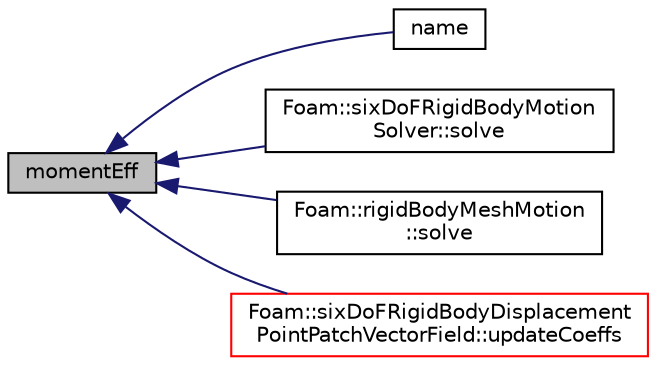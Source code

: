 digraph "momentEff"
{
  bgcolor="transparent";
  edge [fontname="Helvetica",fontsize="10",labelfontname="Helvetica",labelfontsize="10"];
  node [fontname="Helvetica",fontsize="10",shape=record];
  rankdir="LR";
  Node1 [label="momentEff",height=0.2,width=0.4,color="black", fillcolor="grey75", style="filled", fontcolor="black"];
  Node1 -> Node2 [dir="back",color="midnightblue",fontsize="10",style="solid",fontname="Helvetica"];
  Node2 [label="name",height=0.2,width=0.4,color="black",URL="$a00867.html#af34301b2a007a0daccad2eec475d6a90",tooltip="Return name of the set of forces. "];
  Node1 -> Node3 [dir="back",color="midnightblue",fontsize="10",style="solid",fontname="Helvetica"];
  Node3 [label="Foam::sixDoFRigidBodyMotion\lSolver::solve",height=0.2,width=0.4,color="black",URL="$a02387.html#af7d39f0eac0af0ed5785935ac72a1e7d",tooltip="Solve for motion. "];
  Node1 -> Node4 [dir="back",color="midnightblue",fontsize="10",style="solid",fontname="Helvetica"];
  Node4 [label="Foam::rigidBodyMeshMotion\l::solve",height=0.2,width=0.4,color="black",URL="$a02247.html#af7d39f0eac0af0ed5785935ac72a1e7d",tooltip="Solve for motion. "];
  Node1 -> Node5 [dir="back",color="midnightblue",fontsize="10",style="solid",fontname="Helvetica"];
  Node5 [label="Foam::sixDoFRigidBodyDisplacement\lPointPatchVectorField::updateCoeffs",height=0.2,width=0.4,color="red",URL="$a02383.html#a7e24eafac629d3733181cd942d4c902f",tooltip="Update the coefficients associated with the patch field. "];
}
